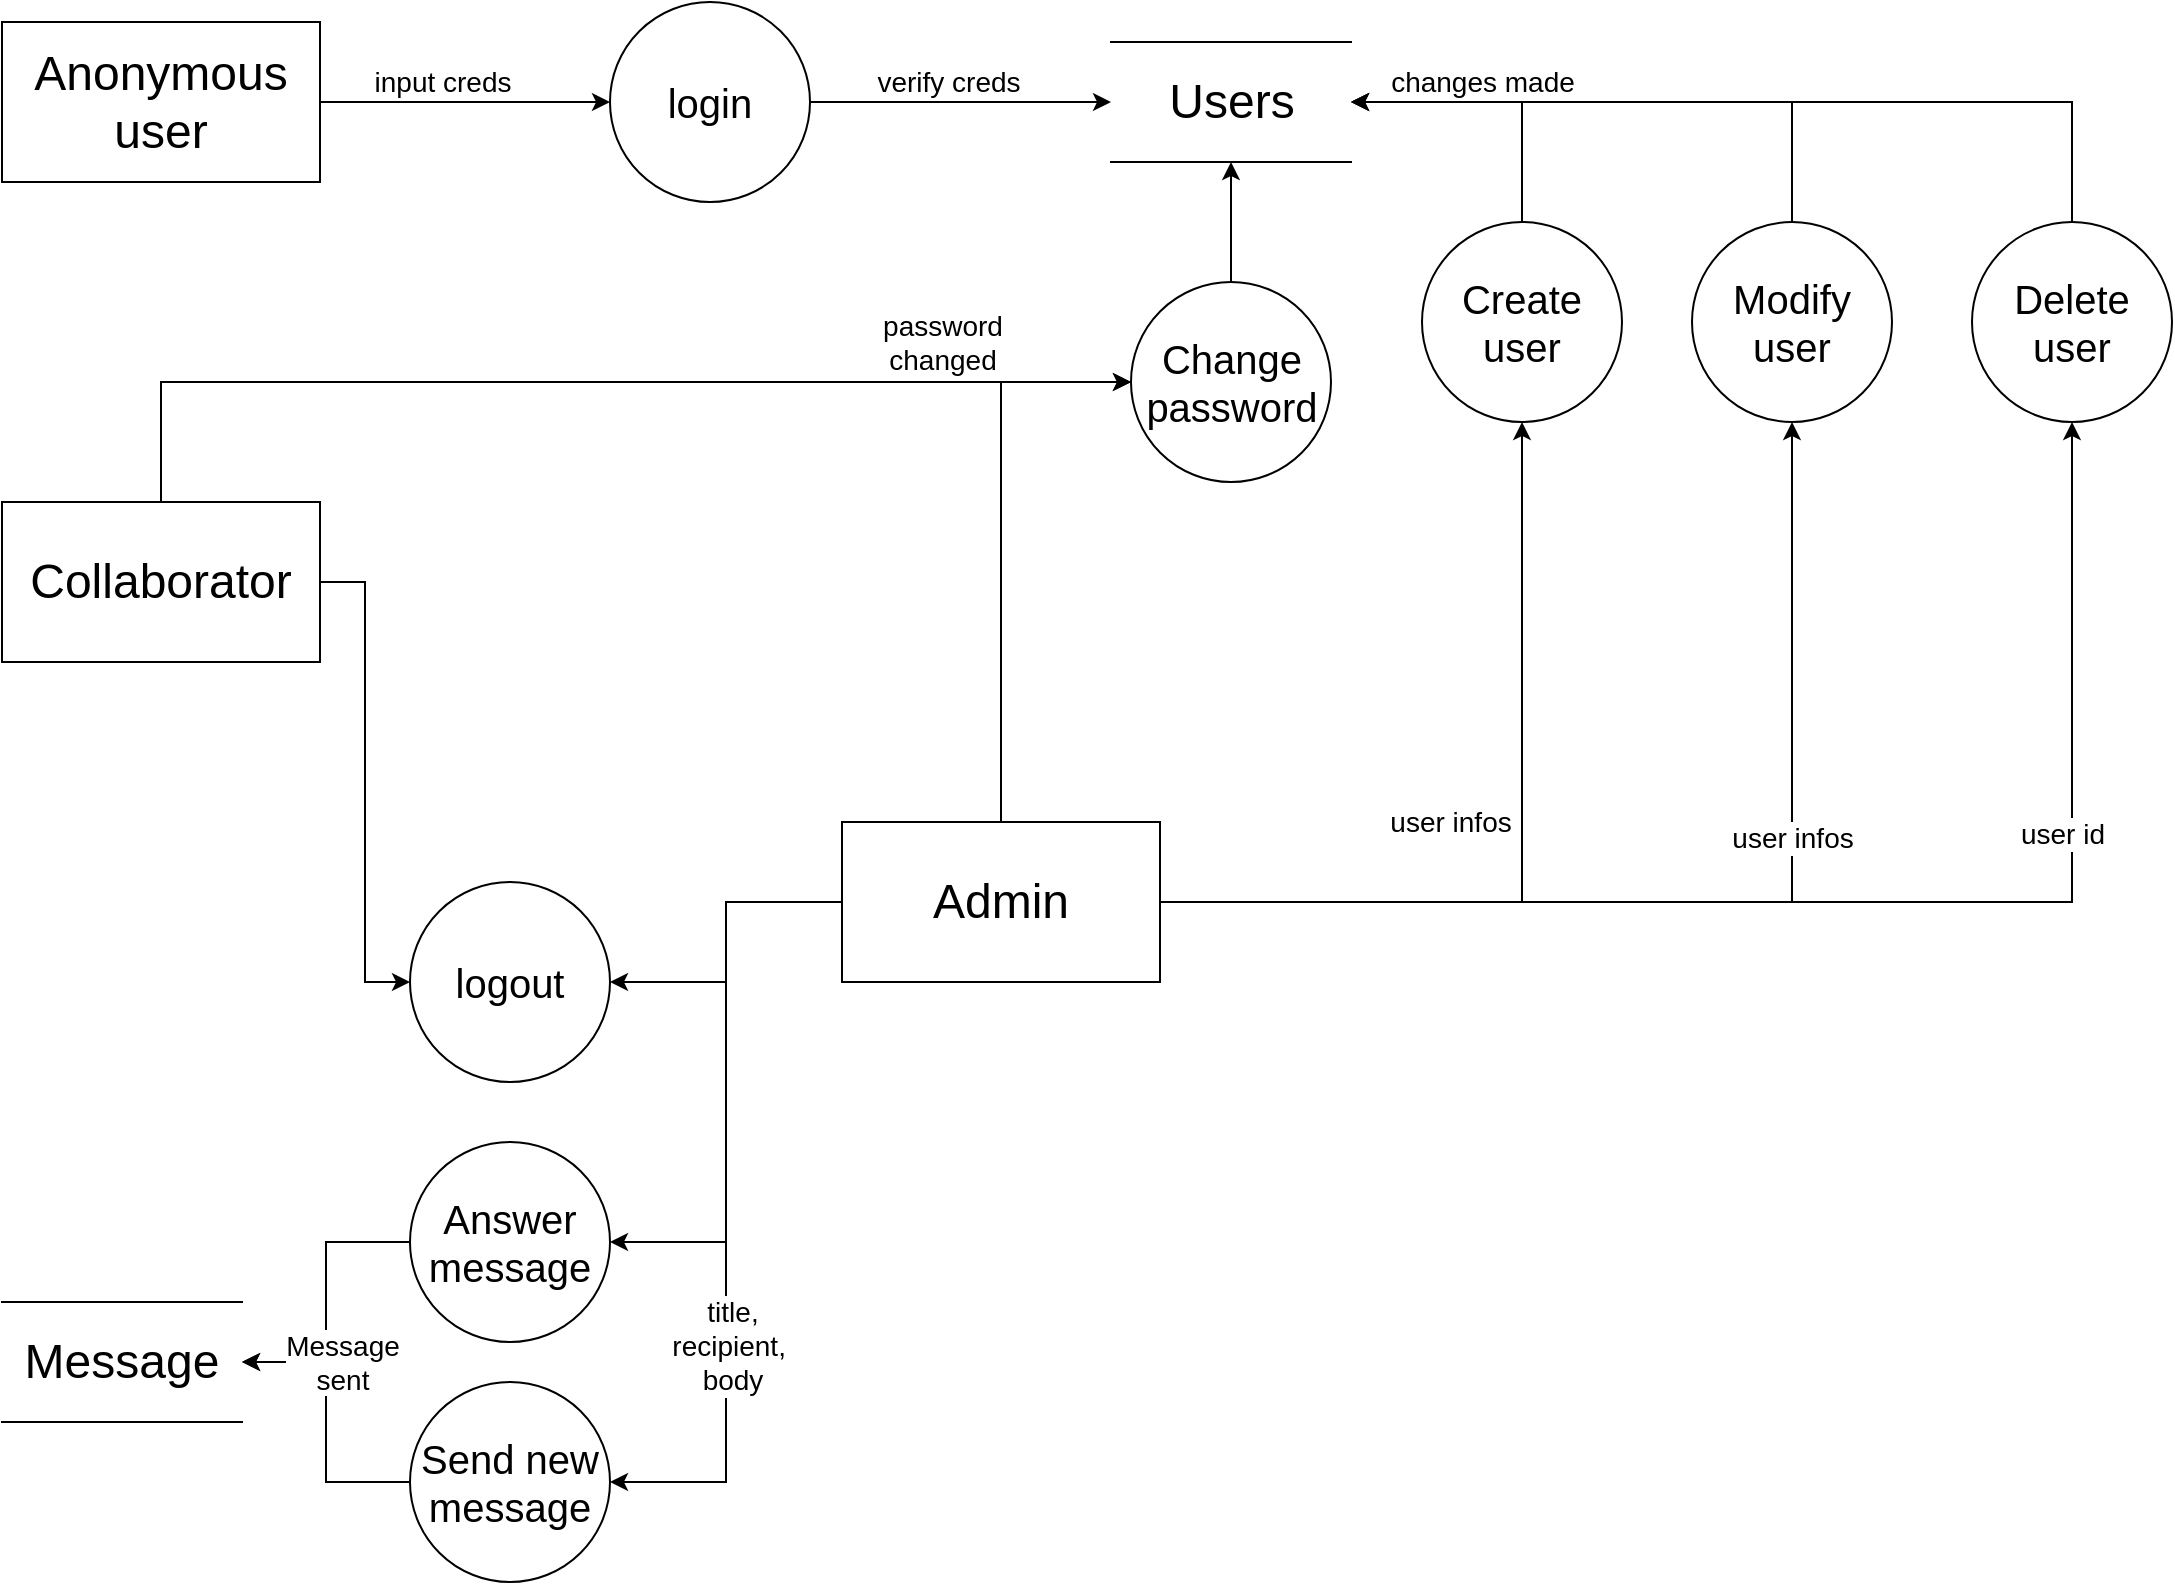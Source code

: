 <mxfile version="14.1.2" type="github">
  <diagram name="Page-1" id="b520641d-4fe3-3701-9064-5fc419738815">
    <mxGraphModel dx="1649" dy="865" grid="1" gridSize="10" guides="1" tooltips="1" connect="1" arrows="1" fold="1" page="1" pageScale="1" pageWidth="1100" pageHeight="850" background="#ffffff" math="0" shadow="0">
      <root>
        <mxCell id="0" />
        <mxCell id="1" parent="0" />
        <mxCell id="yYCxjWseCUKF4XzvSQsX-28" style="edgeStyle=orthogonalEdgeStyle;rounded=0;orthogonalLoop=1;jettySize=auto;html=1;exitX=1;exitY=0.5;exitDx=0;exitDy=0;entryX=0;entryY=0.5;entryDx=0;entryDy=0;fontSize=14;" edge="1" parent="1" source="yYCxjWseCUKF4XzvSQsX-1" target="yYCxjWseCUKF4XzvSQsX-11">
          <mxGeometry relative="1" as="geometry" />
        </mxCell>
        <mxCell id="yYCxjWseCUKF4XzvSQsX-71" style="edgeStyle=orthogonalEdgeStyle;rounded=0;orthogonalLoop=1;jettySize=auto;html=1;exitX=0.5;exitY=0;exitDx=0;exitDy=0;entryX=0;entryY=0.5;entryDx=0;entryDy=0;fontSize=14;" edge="1" parent="1" source="yYCxjWseCUKF4XzvSQsX-1" target="yYCxjWseCUKF4XzvSQsX-8">
          <mxGeometry relative="1" as="geometry" />
        </mxCell>
        <mxCell id="yYCxjWseCUKF4XzvSQsX-1" value="&lt;font style=&quot;font-size: 24px&quot;&gt;Collaborator&lt;/font&gt;" style="rounded=0;whiteSpace=wrap;html=1;" vertex="1" parent="1">
          <mxGeometry y="280" width="159" height="80" as="geometry" />
        </mxCell>
        <mxCell id="yYCxjWseCUKF4XzvSQsX-47" style="edgeStyle=orthogonalEdgeStyle;rounded=0;orthogonalLoop=1;jettySize=auto;html=1;exitX=1;exitY=0.5;exitDx=0;exitDy=0;entryX=0.5;entryY=1;entryDx=0;entryDy=0;fontSize=14;" edge="1" parent="1" source="yYCxjWseCUKF4XzvSQsX-2" target="yYCxjWseCUKF4XzvSQsX-5">
          <mxGeometry relative="1" as="geometry">
            <Array as="points">
              <mxPoint x="760" y="480" />
            </Array>
          </mxGeometry>
        </mxCell>
        <mxCell id="yYCxjWseCUKF4XzvSQsX-48" style="edgeStyle=orthogonalEdgeStyle;rounded=0;orthogonalLoop=1;jettySize=auto;html=1;exitX=1;exitY=0.5;exitDx=0;exitDy=0;entryX=0.5;entryY=1;entryDx=0;entryDy=0;fontSize=14;" edge="1" parent="1" source="yYCxjWseCUKF4XzvSQsX-2" target="yYCxjWseCUKF4XzvSQsX-6">
          <mxGeometry relative="1" as="geometry" />
        </mxCell>
        <mxCell id="yYCxjWseCUKF4XzvSQsX-51" value="user infos" style="edgeLabel;html=1;align=center;verticalAlign=middle;resizable=0;points=[];fontSize=14;" vertex="1" connectable="0" parent="yYCxjWseCUKF4XzvSQsX-48">
          <mxGeometry x="0.637" y="1" relative="1" as="geometry">
            <mxPoint x="1" y="106.29" as="offset" />
          </mxGeometry>
        </mxCell>
        <mxCell id="yYCxjWseCUKF4XzvSQsX-49" style="edgeStyle=orthogonalEdgeStyle;rounded=0;orthogonalLoop=1;jettySize=auto;html=1;exitX=1;exitY=0.5;exitDx=0;exitDy=0;entryX=0.5;entryY=1;entryDx=0;entryDy=0;fontSize=14;" edge="1" parent="1" source="yYCxjWseCUKF4XzvSQsX-2" target="yYCxjWseCUKF4XzvSQsX-7">
          <mxGeometry relative="1" as="geometry" />
        </mxCell>
        <mxCell id="yYCxjWseCUKF4XzvSQsX-50" value="user infos" style="edgeLabel;html=1;align=center;verticalAlign=middle;resizable=0;points=[];fontSize=14;" vertex="1" connectable="0" parent="yYCxjWseCUKF4XzvSQsX-49">
          <mxGeometry x="-0.82" y="1" relative="1" as="geometry">
            <mxPoint x="82.18" y="-39" as="offset" />
          </mxGeometry>
        </mxCell>
        <mxCell id="yYCxjWseCUKF4XzvSQsX-52" value="user id" style="edgeLabel;html=1;align=center;verticalAlign=middle;resizable=0;points=[];fontSize=14;" vertex="1" connectable="0" parent="yYCxjWseCUKF4XzvSQsX-49">
          <mxGeometry x="0.725" y="-5" relative="1" as="geometry">
            <mxPoint x="-10" y="109.82" as="offset" />
          </mxGeometry>
        </mxCell>
        <mxCell id="yYCxjWseCUKF4XzvSQsX-67" style="edgeStyle=orthogonalEdgeStyle;rounded=0;orthogonalLoop=1;jettySize=auto;html=1;exitX=0;exitY=0.5;exitDx=0;exitDy=0;entryX=1;entryY=0.5;entryDx=0;entryDy=0;fontSize=14;" edge="1" parent="1" source="yYCxjWseCUKF4XzvSQsX-2" target="yYCxjWseCUKF4XzvSQsX-4">
          <mxGeometry relative="1" as="geometry" />
        </mxCell>
        <mxCell id="yYCxjWseCUKF4XzvSQsX-68" style="edgeStyle=orthogonalEdgeStyle;rounded=0;orthogonalLoop=1;jettySize=auto;html=1;exitX=0;exitY=0.5;exitDx=0;exitDy=0;entryX=1;entryY=0.5;entryDx=0;entryDy=0;fontSize=14;" edge="1" parent="1" source="yYCxjWseCUKF4XzvSQsX-2" target="yYCxjWseCUKF4XzvSQsX-3">
          <mxGeometry relative="1" as="geometry" />
        </mxCell>
        <mxCell id="yYCxjWseCUKF4XzvSQsX-72" style="edgeStyle=orthogonalEdgeStyle;rounded=0;orthogonalLoop=1;jettySize=auto;html=1;exitX=0;exitY=0.5;exitDx=0;exitDy=0;entryX=1;entryY=0.5;entryDx=0;entryDy=0;fontSize=14;" edge="1" parent="1" source="yYCxjWseCUKF4XzvSQsX-2" target="yYCxjWseCUKF4XzvSQsX-11">
          <mxGeometry relative="1" as="geometry" />
        </mxCell>
        <mxCell id="yYCxjWseCUKF4XzvSQsX-74" style="edgeStyle=orthogonalEdgeStyle;rounded=0;orthogonalLoop=1;jettySize=auto;html=1;exitX=0.5;exitY=0;exitDx=0;exitDy=0;entryX=0;entryY=0.5;entryDx=0;entryDy=0;fontSize=14;" edge="1" parent="1" source="yYCxjWseCUKF4XzvSQsX-2" target="yYCxjWseCUKF4XzvSQsX-8">
          <mxGeometry relative="1" as="geometry" />
        </mxCell>
        <mxCell id="yYCxjWseCUKF4XzvSQsX-2" value="&lt;font style=&quot;font-size: 24px&quot;&gt;Admin&lt;/font&gt;" style="rounded=0;whiteSpace=wrap;html=1;" vertex="1" parent="1">
          <mxGeometry x="420" y="440" width="159" height="80" as="geometry" />
        </mxCell>
        <mxCell id="yYCxjWseCUKF4XzvSQsX-41" style="edgeStyle=orthogonalEdgeStyle;rounded=0;orthogonalLoop=1;jettySize=auto;html=1;exitX=0;exitY=0.5;exitDx=0;exitDy=0;entryX=1;entryY=0.5;entryDx=0;entryDy=0;fontSize=14;" edge="1" parent="1" source="yYCxjWseCUKF4XzvSQsX-3" target="yYCxjWseCUKF4XzvSQsX-37">
          <mxGeometry relative="1" as="geometry" />
        </mxCell>
        <mxCell id="yYCxjWseCUKF4XzvSQsX-3" value="&lt;font style=&quot;font-size: 20px&quot;&gt;Send new message&lt;/font&gt;" style="ellipse;whiteSpace=wrap;html=1;aspect=fixed;" vertex="1" parent="1">
          <mxGeometry x="204" y="720" width="100" height="100" as="geometry" />
        </mxCell>
        <mxCell id="yYCxjWseCUKF4XzvSQsX-39" style="edgeStyle=orthogonalEdgeStyle;rounded=0;orthogonalLoop=1;jettySize=auto;html=1;exitX=0;exitY=0.5;exitDx=0;exitDy=0;entryX=1;entryY=0.5;entryDx=0;entryDy=0;fontSize=14;" edge="1" parent="1" source="yYCxjWseCUKF4XzvSQsX-4" target="yYCxjWseCUKF4XzvSQsX-37">
          <mxGeometry relative="1" as="geometry" />
        </mxCell>
        <mxCell id="yYCxjWseCUKF4XzvSQsX-61" value="Message&lt;br&gt;sent" style="edgeLabel;html=1;align=center;verticalAlign=middle;resizable=0;points=[];fontSize=14;" vertex="1" connectable="0" parent="yYCxjWseCUKF4XzvSQsX-39">
          <mxGeometry x="0.208" y="-1" relative="1" as="geometry">
            <mxPoint x="9" y="15" as="offset" />
          </mxGeometry>
        </mxCell>
        <mxCell id="yYCxjWseCUKF4XzvSQsX-4" value="&lt;font style=&quot;font-size: 20px&quot;&gt;Answer message&lt;/font&gt;" style="ellipse;whiteSpace=wrap;html=1;aspect=fixed;" vertex="1" parent="1">
          <mxGeometry x="204" y="600" width="100" height="100" as="geometry" />
        </mxCell>
        <mxCell id="yYCxjWseCUKF4XzvSQsX-44" style="edgeStyle=orthogonalEdgeStyle;rounded=0;orthogonalLoop=1;jettySize=auto;html=1;exitX=0.5;exitY=0;exitDx=0;exitDy=0;entryX=1;entryY=0.5;entryDx=0;entryDy=0;fontSize=14;" edge="1" parent="1" source="yYCxjWseCUKF4XzvSQsX-5" target="yYCxjWseCUKF4XzvSQsX-14">
          <mxGeometry relative="1" as="geometry" />
        </mxCell>
        <mxCell id="yYCxjWseCUKF4XzvSQsX-5" value="&lt;font style=&quot;font-size: 20px&quot;&gt;Create user&lt;/font&gt;" style="ellipse;whiteSpace=wrap;html=1;aspect=fixed;" vertex="1" parent="1">
          <mxGeometry x="710" y="140" width="100" height="100" as="geometry" />
        </mxCell>
        <mxCell id="yYCxjWseCUKF4XzvSQsX-45" style="edgeStyle=orthogonalEdgeStyle;rounded=0;orthogonalLoop=1;jettySize=auto;html=1;exitX=0.5;exitY=0;exitDx=0;exitDy=0;entryX=1;entryY=0.5;entryDx=0;entryDy=0;fontSize=14;" edge="1" parent="1" source="yYCxjWseCUKF4XzvSQsX-6" target="yYCxjWseCUKF4XzvSQsX-14">
          <mxGeometry relative="1" as="geometry" />
        </mxCell>
        <mxCell id="yYCxjWseCUKF4XzvSQsX-6" value="&lt;font style=&quot;font-size: 20px&quot;&gt;Modify user&lt;/font&gt;" style="ellipse;whiteSpace=wrap;html=1;aspect=fixed;" vertex="1" parent="1">
          <mxGeometry x="845" y="140" width="100" height="100" as="geometry" />
        </mxCell>
        <mxCell id="yYCxjWseCUKF4XzvSQsX-46" style="edgeStyle=orthogonalEdgeStyle;rounded=0;orthogonalLoop=1;jettySize=auto;html=1;exitX=0.5;exitY=0;exitDx=0;exitDy=0;entryX=1;entryY=0.5;entryDx=0;entryDy=0;fontSize=14;" edge="1" parent="1" source="yYCxjWseCUKF4XzvSQsX-7" target="yYCxjWseCUKF4XzvSQsX-14">
          <mxGeometry relative="1" as="geometry" />
        </mxCell>
        <mxCell id="yYCxjWseCUKF4XzvSQsX-53" value="changes made" style="edgeLabel;html=1;align=center;verticalAlign=middle;resizable=0;points=[];fontSize=14;" vertex="1" connectable="0" parent="yYCxjWseCUKF4XzvSQsX-46">
          <mxGeometry x="0.75" y="-4" relative="1" as="geometry">
            <mxPoint x="13" y="-6" as="offset" />
          </mxGeometry>
        </mxCell>
        <mxCell id="yYCxjWseCUKF4XzvSQsX-7" value="&lt;font style=&quot;font-size: 20px&quot;&gt;Delete user&lt;/font&gt;" style="ellipse;whiteSpace=wrap;html=1;aspect=fixed;" vertex="1" parent="1">
          <mxGeometry x="985" y="140" width="100" height="100" as="geometry" />
        </mxCell>
        <mxCell id="yYCxjWseCUKF4XzvSQsX-70" style="edgeStyle=orthogonalEdgeStyle;rounded=0;orthogonalLoop=1;jettySize=auto;html=1;exitX=0.5;exitY=0;exitDx=0;exitDy=0;entryX=0.5;entryY=1;entryDx=0;entryDy=0;fontSize=14;" edge="1" parent="1" source="yYCxjWseCUKF4XzvSQsX-8" target="yYCxjWseCUKF4XzvSQsX-14">
          <mxGeometry relative="1" as="geometry" />
        </mxCell>
        <mxCell id="yYCxjWseCUKF4XzvSQsX-8" value="&lt;font style=&quot;font-size: 20px&quot;&gt;Change password&lt;/font&gt;" style="ellipse;whiteSpace=wrap;html=1;aspect=fixed;" vertex="1" parent="1">
          <mxGeometry x="564.5" y="170" width="100" height="100" as="geometry" />
        </mxCell>
        <mxCell id="yYCxjWseCUKF4XzvSQsX-9" value="&lt;font style=&quot;font-size: 24px&quot;&gt;Anonymous user&lt;/font&gt;" style="rounded=0;whiteSpace=wrap;html=1;" vertex="1" parent="1">
          <mxGeometry y="40" width="159" height="80" as="geometry" />
        </mxCell>
        <mxCell id="yYCxjWseCUKF4XzvSQsX-10" value="&lt;span style=&quot;font-size: 20px&quot;&gt;login&lt;/span&gt;" style="ellipse;whiteSpace=wrap;html=1;aspect=fixed;" vertex="1" parent="1">
          <mxGeometry x="304" y="30" width="100" height="100" as="geometry" />
        </mxCell>
        <mxCell id="yYCxjWseCUKF4XzvSQsX-11" value="&lt;span style=&quot;font-size: 20px&quot;&gt;logout&lt;/span&gt;" style="ellipse;whiteSpace=wrap;html=1;aspect=fixed;" vertex="1" parent="1">
          <mxGeometry x="204" y="470" width="100" height="100" as="geometry" />
        </mxCell>
        <mxCell id="yYCxjWseCUKF4XzvSQsX-12" value="" style="endArrow=classic;html=1;entryX=0;entryY=0.5;entryDx=0;entryDy=0;exitX=1;exitY=0.5;exitDx=0;exitDy=0;" edge="1" parent="1" source="yYCxjWseCUKF4XzvSQsX-9" target="yYCxjWseCUKF4XzvSQsX-10">
          <mxGeometry width="50" height="50" relative="1" as="geometry">
            <mxPoint x="520" y="330" as="sourcePoint" />
            <mxPoint x="570" y="280" as="targetPoint" />
          </mxGeometry>
        </mxCell>
        <mxCell id="yYCxjWseCUKF4XzvSQsX-23" value="input creds" style="edgeLabel;html=1;align=center;verticalAlign=middle;resizable=0;points=[];fontSize=14;" vertex="1" connectable="0" parent="yYCxjWseCUKF4XzvSQsX-12">
          <mxGeometry x="-0.223" y="1" relative="1" as="geometry">
            <mxPoint x="4" y="-9" as="offset" />
          </mxGeometry>
        </mxCell>
        <mxCell id="yYCxjWseCUKF4XzvSQsX-14" value="&lt;font style=&quot;font-size: 24px&quot;&gt;Users&lt;/font&gt;" style="shape=partialRectangle;whiteSpace=wrap;html=1;left=0;right=0;fillColor=none;" vertex="1" parent="1">
          <mxGeometry x="554.5" y="50" width="120" height="60" as="geometry" />
        </mxCell>
        <mxCell id="yYCxjWseCUKF4XzvSQsX-15" value="" style="endArrow=classic;html=1;exitX=1;exitY=0.5;exitDx=0;exitDy=0;entryX=0;entryY=0.5;entryDx=0;entryDy=0;" edge="1" parent="1" source="yYCxjWseCUKF4XzvSQsX-10" target="yYCxjWseCUKF4XzvSQsX-14">
          <mxGeometry width="50" height="50" relative="1" as="geometry">
            <mxPoint x="520" y="320" as="sourcePoint" />
            <mxPoint x="490" y="80" as="targetPoint" />
          </mxGeometry>
        </mxCell>
        <mxCell id="yYCxjWseCUKF4XzvSQsX-16" value="verify creds" style="edgeLabel;html=1;align=center;verticalAlign=middle;resizable=0;points=[];fontSize=14;" vertex="1" connectable="0" parent="yYCxjWseCUKF4XzvSQsX-15">
          <mxGeometry x="-0.26" y="-1" relative="1" as="geometry">
            <mxPoint x="13" y="-11" as="offset" />
          </mxGeometry>
        </mxCell>
        <mxCell id="yYCxjWseCUKF4XzvSQsX-37" value="&lt;font style=&quot;font-size: 24px&quot;&gt;Message&lt;/font&gt;" style="shape=partialRectangle;whiteSpace=wrap;html=1;left=0;right=0;fillColor=none;" vertex="1" parent="1">
          <mxGeometry y="680" width="120" height="60" as="geometry" />
        </mxCell>
        <mxCell id="yYCxjWseCUKF4XzvSQsX-59" value="title,&lt;br&gt;recipient,&amp;nbsp;&lt;br&gt;body" style="edgeLabel;html=1;align=center;verticalAlign=middle;resizable=0;points=[];fontSize=14;" vertex="1" connectable="0" parent="1">
          <mxGeometry x="370" y="600" as="geometry">
            <mxPoint x="-5" y="102" as="offset" />
          </mxGeometry>
        </mxCell>
        <mxCell id="yYCxjWseCUKF4XzvSQsX-60" value="password &lt;br&gt;changed" style="text;html=1;align=center;verticalAlign=middle;resizable=0;points=[];autosize=1;fontSize=14;" vertex="1" parent="1">
          <mxGeometry x="430" y="180" width="80" height="40" as="geometry" />
        </mxCell>
      </root>
    </mxGraphModel>
  </diagram>
</mxfile>
